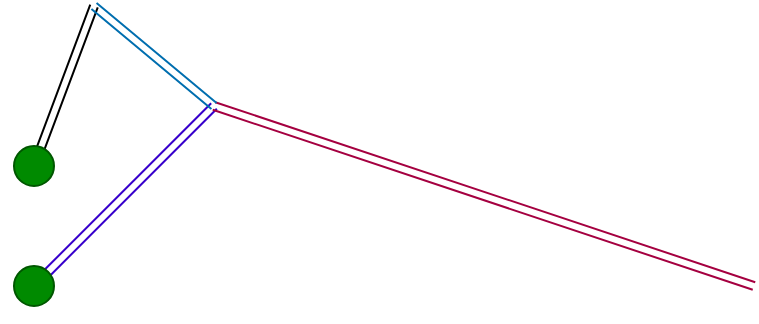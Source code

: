 <mxfile version="12.1.0" pages="1"><diagram id="5K3CEWYW6srDPfYX2ies" name="Page-1"><mxGraphModel dx="787" dy="431" grid="1" gridSize="10" guides="1" tooltips="1" connect="1" arrows="1" fold="1" page="1" pageScale="1" pageWidth="850" pageHeight="1100" math="0" shadow="0"><root><mxCell id="0"/><mxCell id="1" parent="0"/><mxCell id="dkqAkIf1dTqVdNY4qy7C-5" value="" style="shape=link;html=1;fillColor=#6a00ff;strokeColor=#3700CC;" edge="1" parent="1" source="dkqAkIf1dTqVdNY4qy7C-9"><mxGeometry width="50" height="50" relative="1" as="geometry"><mxPoint x="200" y="360" as="sourcePoint"/><mxPoint x="290" y="270" as="targetPoint"/></mxGeometry></mxCell><mxCell id="dkqAkIf1dTqVdNY4qy7C-6" value="" style="shape=link;html=1;fillColor=#d80073;strokeColor=#A50040;" edge="1" parent="1"><mxGeometry width="50" height="50" relative="1" as="geometry"><mxPoint x="560" y="360" as="sourcePoint"/><mxPoint x="290" y="270" as="targetPoint"/></mxGeometry></mxCell><mxCell id="dkqAkIf1dTqVdNY4qy7C-7" value="" style="shape=link;html=1;" edge="1" parent="1"><mxGeometry width="50" height="50" relative="1" as="geometry"><mxPoint x="200" y="300" as="sourcePoint"/><mxPoint x="230" y="220" as="targetPoint"/></mxGeometry></mxCell><mxCell id="dkqAkIf1dTqVdNY4qy7C-8" value="" style="shape=link;html=1;fillColor=#1ba1e2;strokeColor=#006EAF;" edge="1" parent="1"><mxGeometry width="50" height="50" relative="1" as="geometry"><mxPoint x="230" y="220" as="sourcePoint"/><mxPoint x="290" y="270" as="targetPoint"/></mxGeometry></mxCell><mxCell id="dkqAkIf1dTqVdNY4qy7C-9" value="" style="ellipse;whiteSpace=wrap;html=1;aspect=fixed;fillColor=#008a00;strokeColor=#005700;fontColor=#ffffff;" vertex="1" parent="1"><mxGeometry x="190" y="350" width="20" height="20" as="geometry"/></mxCell><mxCell id="dkqAkIf1dTqVdNY4qy7C-10" value="" style="shape=link;html=1;fillColor=#6a00ff;strokeColor=#3700CC;" edge="1" parent="1" target="dkqAkIf1dTqVdNY4qy7C-9"><mxGeometry width="50" height="50" relative="1" as="geometry"><mxPoint x="200" y="360" as="sourcePoint"/><mxPoint x="290" y="270" as="targetPoint"/></mxGeometry></mxCell><mxCell id="dkqAkIf1dTqVdNY4qy7C-11" value="" style="ellipse;whiteSpace=wrap;html=1;aspect=fixed;fillColor=#008a00;strokeColor=#005700;fontColor=#ffffff;" vertex="1" parent="1"><mxGeometry x="190" y="290" width="20" height="20" as="geometry"/></mxCell></root></mxGraphModel></diagram></mxfile>